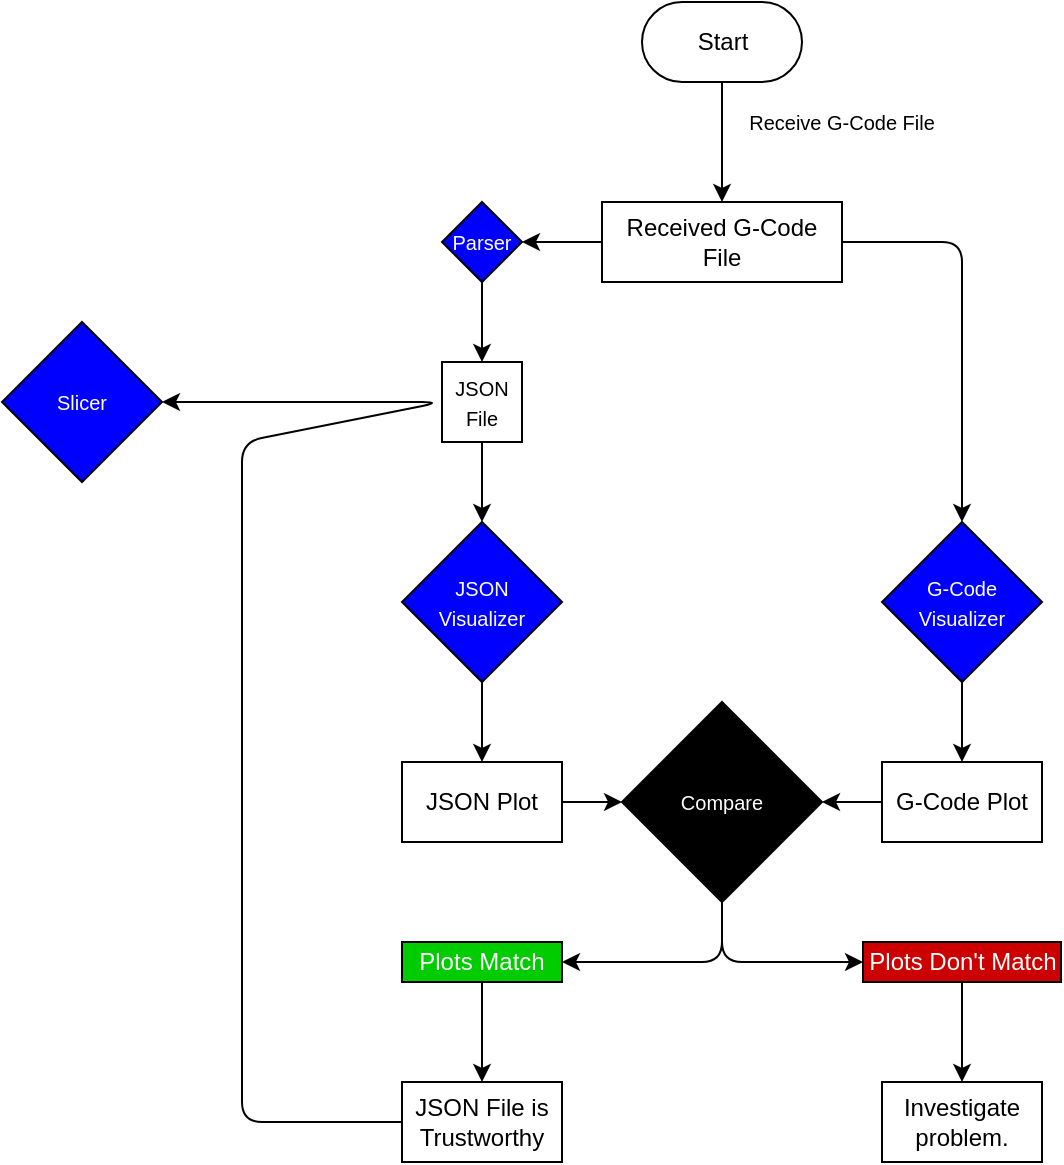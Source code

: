 <mxfile version="14.1.5" type="github">
  <diagram id="uq7BTFc45S8QEtXnFE6A" name="Page-1">
    <mxGraphModel dx="723" dy="378" grid="1" gridSize="10" guides="1" tooltips="1" connect="1" arrows="1" fold="1" page="1" pageScale="1" pageWidth="850" pageHeight="1100" math="0" shadow="0">
      <root>
        <mxCell id="0" />
        <mxCell id="1" parent="0" />
        <mxCell id="ZDzPzsSCuQRW6Z2vS_2U-1" value="Start" style="html=1;dashed=0;whitespace=wrap;shape=mxgraph.dfd.start" vertex="1" parent="1">
          <mxGeometry x="400" y="20" width="80" height="40" as="geometry" />
        </mxCell>
        <mxCell id="ZDzPzsSCuQRW6Z2vS_2U-2" value="" style="endArrow=classic;html=1;entryX=0.5;entryY=0;entryDx=0;entryDy=0;exitX=0.5;exitY=0.5;exitDx=0;exitDy=20;exitPerimeter=0;" edge="1" parent="1" source="ZDzPzsSCuQRW6Z2vS_2U-1" target="ZDzPzsSCuQRW6Z2vS_2U-5">
          <mxGeometry width="50" height="50" relative="1" as="geometry">
            <mxPoint x="420" y="70" as="sourcePoint" />
            <mxPoint x="446" y="120" as="targetPoint" />
          </mxGeometry>
        </mxCell>
        <mxCell id="ZDzPzsSCuQRW6Z2vS_2U-4" value="&lt;font style=&quot;font-size: 10px&quot;&gt;Receive G-Code File&lt;/font&gt;" style="text;html=1;strokeColor=none;fillColor=none;align=center;verticalAlign=middle;whiteSpace=wrap;rounded=0;" vertex="1" parent="1">
          <mxGeometry x="439.5" y="70" width="120" height="20" as="geometry" />
        </mxCell>
        <mxCell id="ZDzPzsSCuQRW6Z2vS_2U-5" value="Received G-Code File" style="rounded=0;whiteSpace=wrap;html=1;" vertex="1" parent="1">
          <mxGeometry x="380" y="120" width="120" height="40" as="geometry" />
        </mxCell>
        <mxCell id="ZDzPzsSCuQRW6Z2vS_2U-7" value="" style="endArrow=classic;html=1;exitX=1;exitY=0.5;exitDx=0;exitDy=0;entryX=0.5;entryY=0;entryDx=0;entryDy=0;" edge="1" parent="1" source="ZDzPzsSCuQRW6Z2vS_2U-5" target="ZDzPzsSCuQRW6Z2vS_2U-10">
          <mxGeometry width="50" height="50" relative="1" as="geometry">
            <mxPoint x="461" y="200" as="sourcePoint" />
            <mxPoint x="560" y="140" as="targetPoint" />
            <Array as="points">
              <mxPoint x="560" y="140" />
            </Array>
          </mxGeometry>
        </mxCell>
        <mxCell id="ZDzPzsSCuQRW6Z2vS_2U-10" value="&lt;font style=&quot;font-size: 10px&quot;&gt;G-Code Visualizer&lt;/font&gt;" style="rhombus;whiteSpace=wrap;html=1;fontColor=#FFFFFF;fillColor=#0000FF;" vertex="1" parent="1">
          <mxGeometry x="520" y="280" width="80" height="80" as="geometry" />
        </mxCell>
        <mxCell id="ZDzPzsSCuQRW6Z2vS_2U-15" value="" style="endArrow=classic;html=1;fontColor=#FFFFFF;exitX=0;exitY=0.5;exitDx=0;exitDy=0;entryX=1;entryY=0.5;entryDx=0;entryDy=0;" edge="1" parent="1" source="ZDzPzsSCuQRW6Z2vS_2U-5" target="ZDzPzsSCuQRW6Z2vS_2U-6">
          <mxGeometry width="50" height="50" relative="1" as="geometry">
            <mxPoint x="386" y="150" as="sourcePoint" />
            <mxPoint x="341" y="280" as="targetPoint" />
            <Array as="points" />
          </mxGeometry>
        </mxCell>
        <mxCell id="ZDzPzsSCuQRW6Z2vS_2U-6" value="&lt;font style=&quot;font-size: 10px&quot;&gt;Parser&lt;/font&gt;" style="rhombus;whiteSpace=wrap;html=1;fillColor=#0000FF;fontColor=#FFFFFF;" vertex="1" parent="1">
          <mxGeometry x="300" y="120" width="40" height="40" as="geometry" />
        </mxCell>
        <mxCell id="ZDzPzsSCuQRW6Z2vS_2U-9" value="&lt;font style=&quot;font-size: 10px&quot;&gt;JSON&lt;br&gt;Visualizer&lt;/font&gt;" style="rhombus;whiteSpace=wrap;html=1;fontColor=#FFFFFF;fillColor=#0000FF;" vertex="1" parent="1">
          <mxGeometry x="280" y="280" width="80" height="80" as="geometry" />
        </mxCell>
        <mxCell id="ZDzPzsSCuQRW6Z2vS_2U-16" value="JSON Plot" style="rounded=0;whiteSpace=wrap;html=1;" vertex="1" parent="1">
          <mxGeometry x="280" y="400" width="80" height="40" as="geometry" />
        </mxCell>
        <mxCell id="ZDzPzsSCuQRW6Z2vS_2U-17" value="G-Code Plot" style="rounded=0;whiteSpace=wrap;html=1;" vertex="1" parent="1">
          <mxGeometry x="520" y="400" width="80" height="40" as="geometry" />
        </mxCell>
        <mxCell id="ZDzPzsSCuQRW6Z2vS_2U-18" value="&lt;font style=&quot;font-size: 10px&quot;&gt;Compare&lt;/font&gt;" style="rhombus;whiteSpace=wrap;html=1;fontColor=#FFFFFF;fillColor=#000000;" vertex="1" parent="1">
          <mxGeometry x="390" y="370" width="100" height="100" as="geometry" />
        </mxCell>
        <mxCell id="ZDzPzsSCuQRW6Z2vS_2U-19" value="" style="endArrow=classic;html=1;exitX=0;exitY=0.5;exitDx=0;exitDy=0;entryX=1;entryY=0.5;entryDx=0;entryDy=0;" edge="1" parent="1" source="ZDzPzsSCuQRW6Z2vS_2U-17" target="ZDzPzsSCuQRW6Z2vS_2U-18">
          <mxGeometry width="50" height="50" relative="1" as="geometry">
            <mxPoint x="549.5" y="413.75" as="sourcePoint" />
            <mxPoint x="549.5" y="530" as="targetPoint" />
            <Array as="points" />
          </mxGeometry>
        </mxCell>
        <mxCell id="ZDzPzsSCuQRW6Z2vS_2U-20" value="" style="endArrow=classic;html=1;entryX=0;entryY=0.5;entryDx=0;entryDy=0;exitX=1;exitY=0.5;exitDx=0;exitDy=0;" edge="1" parent="1" source="ZDzPzsSCuQRW6Z2vS_2U-16" target="ZDzPzsSCuQRW6Z2vS_2U-18">
          <mxGeometry width="50" height="50" relative="1" as="geometry">
            <mxPoint x="370" y="440" as="sourcePoint" />
            <mxPoint x="384.5" y="523.75" as="targetPoint" />
            <Array as="points" />
          </mxGeometry>
        </mxCell>
        <mxCell id="ZDzPzsSCuQRW6Z2vS_2U-22" value="" style="endArrow=classic;html=1;exitX=0.5;exitY=1;exitDx=0;exitDy=0;entryX=0;entryY=0.5;entryDx=0;entryDy=0;" edge="1" parent="1" source="ZDzPzsSCuQRW6Z2vS_2U-18" target="ZDzPzsSCuQRW6Z2vS_2U-24">
          <mxGeometry width="50" height="50" relative="1" as="geometry">
            <mxPoint x="397.5" y="613.75" as="sourcePoint" />
            <mxPoint x="440" y="520" as="targetPoint" />
            <Array as="points">
              <mxPoint x="440" y="500" />
            </Array>
          </mxGeometry>
        </mxCell>
        <mxCell id="ZDzPzsSCuQRW6Z2vS_2U-23" value="Plots Match" style="text;html=1;align=center;verticalAlign=middle;whiteSpace=wrap;rounded=0;fontColor=#FFFFFF;strokeColor=#000000;fillColor=#00CC00;" vertex="1" parent="1">
          <mxGeometry x="280" y="490" width="80" height="20" as="geometry" />
        </mxCell>
        <mxCell id="ZDzPzsSCuQRW6Z2vS_2U-24" value="Plots Don&#39;t Match" style="text;html=1;align=center;verticalAlign=middle;whiteSpace=wrap;rounded=0;strokeColor=#000000;fillColor=#CC0000;fontColor=#FFFFFF;" vertex="1" parent="1">
          <mxGeometry x="510.5" y="490" width="99" height="20" as="geometry" />
        </mxCell>
        <mxCell id="ZDzPzsSCuQRW6Z2vS_2U-28" value="&lt;span&gt;Investigate problem.&lt;/span&gt;" style="rounded=0;whiteSpace=wrap;html=1;" vertex="1" parent="1">
          <mxGeometry x="520" y="560" width="80" height="40" as="geometry" />
        </mxCell>
        <mxCell id="ZDzPzsSCuQRW6Z2vS_2U-29" value="&lt;font style=&quot;font-size: 10px&quot;&gt;JSON File&lt;/font&gt;" style="rounded=0;whiteSpace=wrap;html=1;" vertex="1" parent="1">
          <mxGeometry x="300" y="200" width="40" height="40" as="geometry" />
        </mxCell>
        <mxCell id="ZDzPzsSCuQRW6Z2vS_2U-30" value="" style="endArrow=classic;html=1;fontColor=#FFFFFF;exitX=0.5;exitY=1;exitDx=0;exitDy=0;entryX=0.5;entryY=0;entryDx=0;entryDy=0;" edge="1" parent="1" source="ZDzPzsSCuQRW6Z2vS_2U-6" target="ZDzPzsSCuQRW6Z2vS_2U-29">
          <mxGeometry width="50" height="50" relative="1" as="geometry">
            <mxPoint x="370.5" y="200" as="sourcePoint" />
            <mxPoint x="330.5" y="200" as="targetPoint" />
            <Array as="points" />
          </mxGeometry>
        </mxCell>
        <mxCell id="ZDzPzsSCuQRW6Z2vS_2U-31" value="" style="endArrow=classic;html=1;fontColor=#FFFFFF;exitX=0.5;exitY=1;exitDx=0;exitDy=0;entryX=0.5;entryY=0;entryDx=0;entryDy=0;" edge="1" parent="1" source="ZDzPzsSCuQRW6Z2vS_2U-29" target="ZDzPzsSCuQRW6Z2vS_2U-9">
          <mxGeometry width="50" height="50" relative="1" as="geometry">
            <mxPoint x="370" y="260" as="sourcePoint" />
            <mxPoint x="370" y="300" as="targetPoint" />
            <Array as="points" />
          </mxGeometry>
        </mxCell>
        <mxCell id="ZDzPzsSCuQRW6Z2vS_2U-32" value="" style="endArrow=classic;html=1;fontColor=#FFFFFF;exitX=0.5;exitY=1;exitDx=0;exitDy=0;entryX=0.5;entryY=0;entryDx=0;entryDy=0;" edge="1" parent="1" source="ZDzPzsSCuQRW6Z2vS_2U-9" target="ZDzPzsSCuQRW6Z2vS_2U-16">
          <mxGeometry width="50" height="50" relative="1" as="geometry">
            <mxPoint x="330" y="250" as="sourcePoint" />
            <mxPoint x="330" y="290" as="targetPoint" />
            <Array as="points" />
          </mxGeometry>
        </mxCell>
        <mxCell id="ZDzPzsSCuQRW6Z2vS_2U-33" value="" style="endArrow=classic;html=1;fontColor=#FFFFFF;exitX=0.5;exitY=1;exitDx=0;exitDy=0;entryX=0.5;entryY=0;entryDx=0;entryDy=0;" edge="1" parent="1" source="ZDzPzsSCuQRW6Z2vS_2U-10" target="ZDzPzsSCuQRW6Z2vS_2U-17">
          <mxGeometry width="50" height="50" relative="1" as="geometry">
            <mxPoint x="340" y="260" as="sourcePoint" />
            <mxPoint x="340" y="300" as="targetPoint" />
            <Array as="points" />
          </mxGeometry>
        </mxCell>
        <mxCell id="ZDzPzsSCuQRW6Z2vS_2U-35" value="" style="endArrow=classic;html=1;exitX=0.5;exitY=1;exitDx=0;exitDy=0;entryX=1;entryY=0.5;entryDx=0;entryDy=0;" edge="1" parent="1" source="ZDzPzsSCuQRW6Z2vS_2U-18" target="ZDzPzsSCuQRW6Z2vS_2U-23">
          <mxGeometry width="50" height="50" relative="1" as="geometry">
            <mxPoint x="450" y="480" as="sourcePoint" />
            <mxPoint x="520.5" y="510" as="targetPoint" />
            <Array as="points">
              <mxPoint x="440" y="500" />
            </Array>
          </mxGeometry>
        </mxCell>
        <mxCell id="ZDzPzsSCuQRW6Z2vS_2U-36" value="" style="endArrow=classic;html=1;exitX=0.5;exitY=1;exitDx=0;exitDy=0;entryX=0.5;entryY=0;entryDx=0;entryDy=0;" edge="1" parent="1" source="ZDzPzsSCuQRW6Z2vS_2U-24" target="ZDzPzsSCuQRW6Z2vS_2U-28">
          <mxGeometry width="50" height="50" relative="1" as="geometry">
            <mxPoint x="490" y="560" as="sourcePoint" />
            <mxPoint x="460" y="560" as="targetPoint" />
            <Array as="points" />
          </mxGeometry>
        </mxCell>
        <mxCell id="ZDzPzsSCuQRW6Z2vS_2U-37" value="" style="endArrow=classic;html=1;exitX=0;exitY=0.5;exitDx=0;exitDy=0;entryX=1;entryY=0.5;entryDx=0;entryDy=0;" edge="1" parent="1" source="ZDzPzsSCuQRW6Z2vS_2U-38" target="ZDzPzsSCuQRW6Z2vS_2U-40">
          <mxGeometry width="50" height="50" relative="1" as="geometry">
            <mxPoint x="200" y="560" as="sourcePoint" />
            <mxPoint x="170" y="220" as="targetPoint" />
            <Array as="points">
              <mxPoint x="200" y="580" />
              <mxPoint x="200" y="240" />
              <mxPoint x="300" y="220" />
            </Array>
          </mxGeometry>
        </mxCell>
        <mxCell id="ZDzPzsSCuQRW6Z2vS_2U-38" value="&lt;span&gt;JSON File is Trustworthy&lt;/span&gt;" style="rounded=0;whiteSpace=wrap;html=1;" vertex="1" parent="1">
          <mxGeometry x="280" y="560" width="80" height="40" as="geometry" />
        </mxCell>
        <mxCell id="ZDzPzsSCuQRW6Z2vS_2U-39" value="" style="endArrow=classic;html=1;exitX=0.5;exitY=1;exitDx=0;exitDy=0;entryX=0.5;entryY=0;entryDx=0;entryDy=0;" edge="1" parent="1" source="ZDzPzsSCuQRW6Z2vS_2U-23" target="ZDzPzsSCuQRW6Z2vS_2U-38">
          <mxGeometry width="50" height="50" relative="1" as="geometry">
            <mxPoint x="319.58" y="525" as="sourcePoint" />
            <mxPoint x="310" y="550" as="targetPoint" />
            <Array as="points" />
          </mxGeometry>
        </mxCell>
        <mxCell id="ZDzPzsSCuQRW6Z2vS_2U-40" value="&lt;span style=&quot;font-size: 10px&quot;&gt;Slicer&lt;/span&gt;" style="rhombus;whiteSpace=wrap;html=1;fontColor=#FFFFFF;fillColor=#0000FF;" vertex="1" parent="1">
          <mxGeometry x="80" y="180" width="80" height="80" as="geometry" />
        </mxCell>
      </root>
    </mxGraphModel>
  </diagram>
</mxfile>
